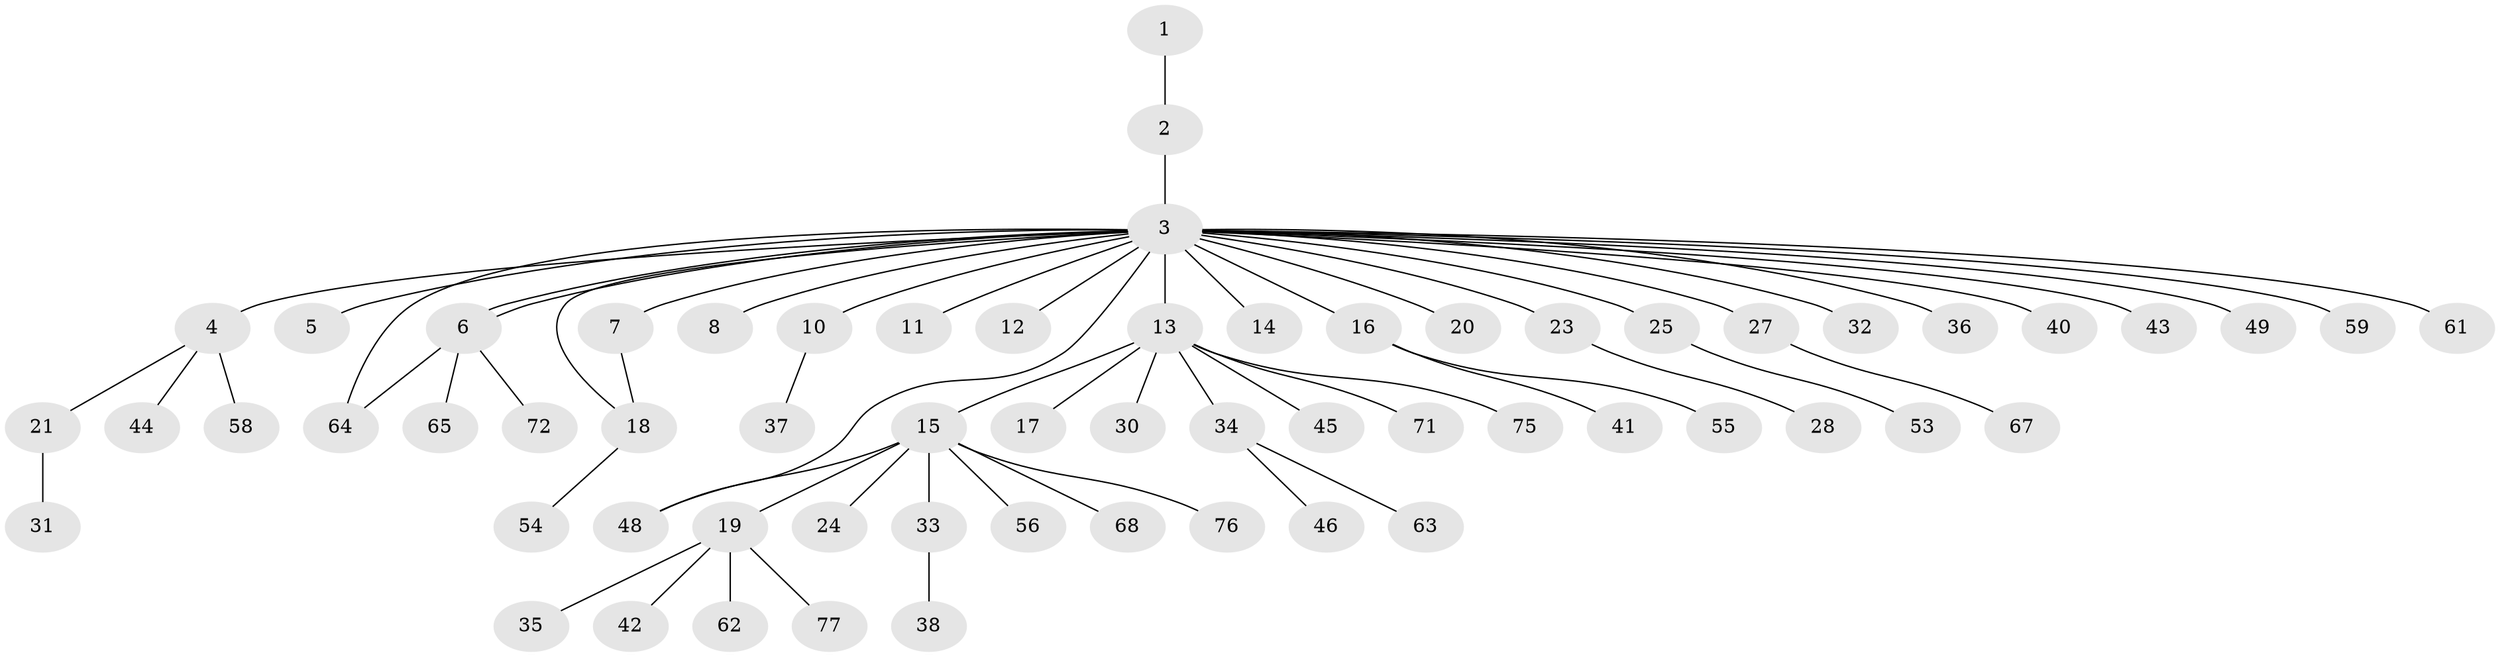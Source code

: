 // original degree distribution, {1: 0.6455696202531646, 2: 0.17721518987341772, 29: 0.012658227848101266, 4: 0.06329113924050633, 6: 0.012658227848101266, 3: 0.06329113924050633, 8: 0.012658227848101266, 9: 0.012658227848101266}
// Generated by graph-tools (version 1.1) at 2025/41/03/06/25 10:41:47]
// undirected, 61 vertices, 64 edges
graph export_dot {
graph [start="1"]
  node [color=gray90,style=filled];
  1;
  2;
  3 [super="+60"];
  4 [super="+9"];
  5;
  6 [super="+39"];
  7;
  8 [super="+26"];
  10 [super="+69"];
  11;
  12 [super="+51"];
  13 [super="+66"];
  14;
  15 [super="+57"];
  16 [super="+47"];
  17;
  18 [super="+29"];
  19 [super="+22"];
  20;
  21 [super="+74"];
  23;
  24;
  25;
  27;
  28;
  30;
  31;
  32;
  33 [super="+52"];
  34 [super="+73"];
  35;
  36;
  37;
  38;
  40;
  41;
  42 [super="+70"];
  43;
  44;
  45 [super="+50"];
  46;
  48;
  49;
  53;
  54;
  55;
  56;
  58;
  59;
  61;
  62;
  63;
  64;
  65;
  67 [super="+79"];
  68;
  71;
  72;
  75 [super="+78"];
  76;
  77;
  1 -- 2;
  2 -- 3;
  3 -- 4 [weight=2];
  3 -- 5;
  3 -- 6;
  3 -- 6;
  3 -- 7;
  3 -- 8;
  3 -- 10;
  3 -- 11;
  3 -- 12;
  3 -- 13;
  3 -- 14;
  3 -- 16;
  3 -- 18;
  3 -- 20;
  3 -- 23;
  3 -- 25;
  3 -- 27;
  3 -- 32;
  3 -- 36;
  3 -- 40;
  3 -- 43;
  3 -- 48;
  3 -- 49;
  3 -- 59;
  3 -- 61;
  3 -- 64;
  4 -- 21;
  4 -- 44;
  4 -- 58;
  6 -- 64;
  6 -- 65;
  6 -- 72;
  7 -- 18;
  10 -- 37;
  13 -- 15;
  13 -- 17;
  13 -- 30;
  13 -- 34;
  13 -- 45;
  13 -- 71;
  13 -- 75;
  15 -- 19;
  15 -- 24;
  15 -- 33;
  15 -- 48;
  15 -- 56;
  15 -- 68;
  15 -- 76;
  16 -- 41;
  16 -- 55;
  18 -- 54;
  19 -- 35;
  19 -- 62;
  19 -- 42;
  19 -- 77;
  21 -- 31;
  23 -- 28;
  25 -- 53;
  27 -- 67;
  33 -- 38;
  34 -- 46;
  34 -- 63;
}

